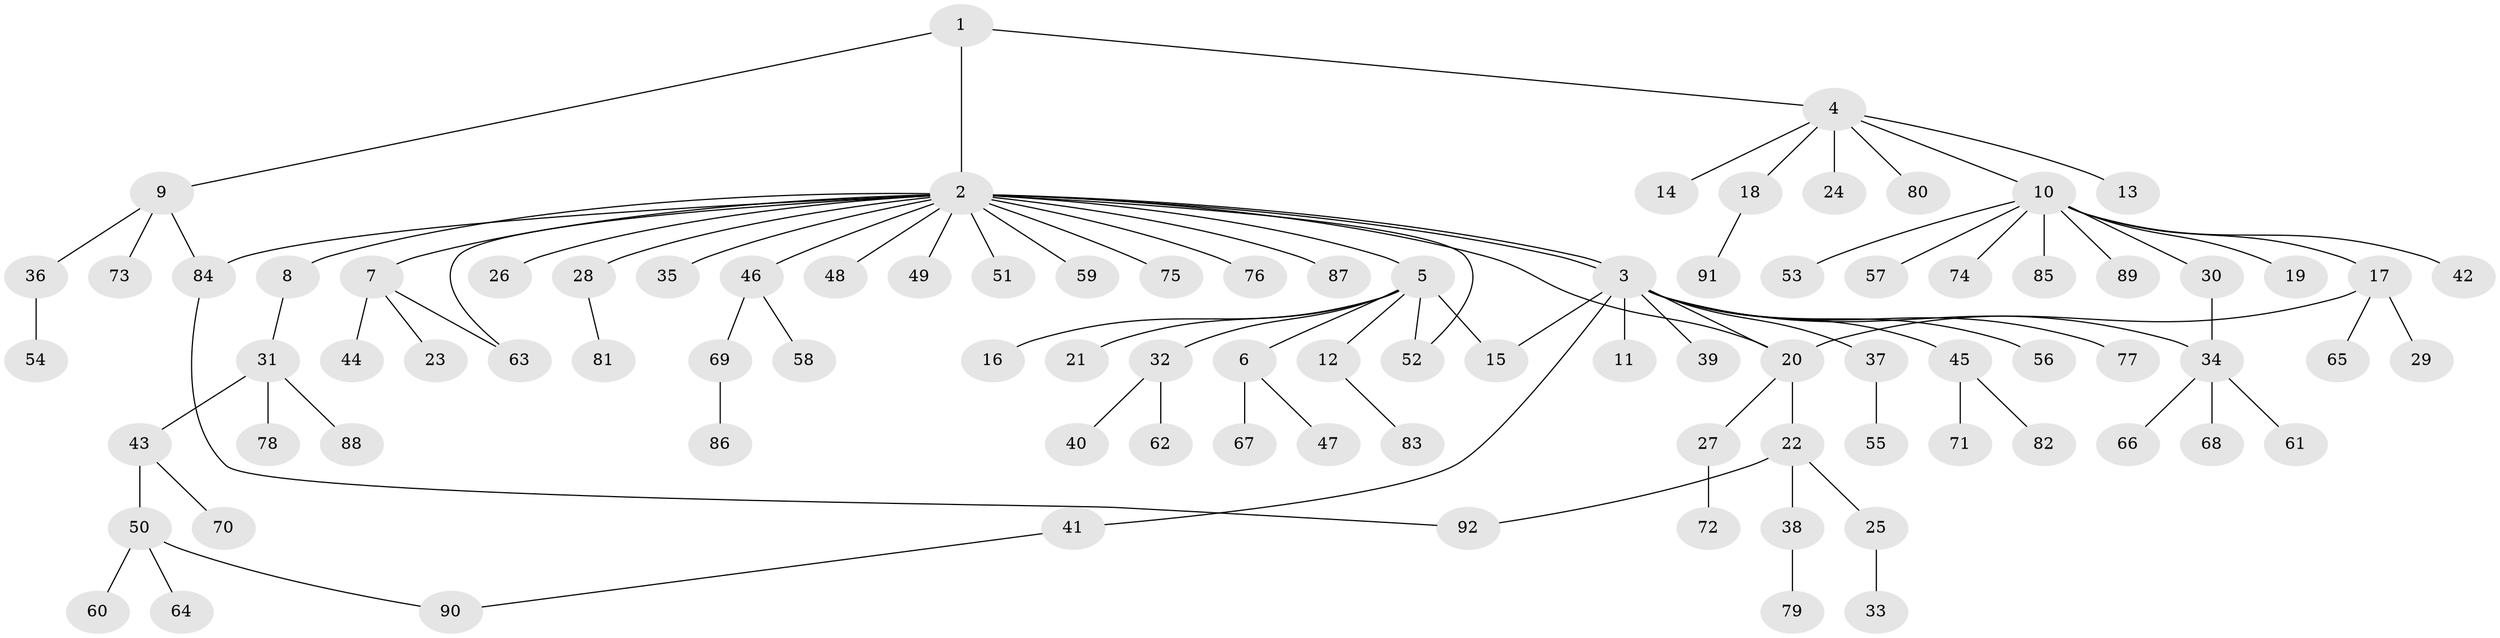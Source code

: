 // coarse degree distribution, {3: 0.056338028169014086, 20: 0.014084507042253521, 12: 0.014084507042253521, 7: 0.028169014084507043, 9: 0.028169014084507043, 2: 0.14084507042253522, 4: 0.04225352112676056, 1: 0.6619718309859155, 5: 0.014084507042253521}
// Generated by graph-tools (version 1.1) at 2025/41/03/06/25 10:41:47]
// undirected, 92 vertices, 101 edges
graph export_dot {
graph [start="1"]
  node [color=gray90,style=filled];
  1;
  2;
  3;
  4;
  5;
  6;
  7;
  8;
  9;
  10;
  11;
  12;
  13;
  14;
  15;
  16;
  17;
  18;
  19;
  20;
  21;
  22;
  23;
  24;
  25;
  26;
  27;
  28;
  29;
  30;
  31;
  32;
  33;
  34;
  35;
  36;
  37;
  38;
  39;
  40;
  41;
  42;
  43;
  44;
  45;
  46;
  47;
  48;
  49;
  50;
  51;
  52;
  53;
  54;
  55;
  56;
  57;
  58;
  59;
  60;
  61;
  62;
  63;
  64;
  65;
  66;
  67;
  68;
  69;
  70;
  71;
  72;
  73;
  74;
  75;
  76;
  77;
  78;
  79;
  80;
  81;
  82;
  83;
  84;
  85;
  86;
  87;
  88;
  89;
  90;
  91;
  92;
  1 -- 2;
  1 -- 4;
  1 -- 9;
  2 -- 3;
  2 -- 3;
  2 -- 5;
  2 -- 7;
  2 -- 8;
  2 -- 20;
  2 -- 26;
  2 -- 28;
  2 -- 35;
  2 -- 46;
  2 -- 48;
  2 -- 49;
  2 -- 51;
  2 -- 52;
  2 -- 59;
  2 -- 63;
  2 -- 75;
  2 -- 76;
  2 -- 84;
  2 -- 87;
  3 -- 11;
  3 -- 15;
  3 -- 20;
  3 -- 34;
  3 -- 37;
  3 -- 39;
  3 -- 41;
  3 -- 45;
  3 -- 56;
  3 -- 77;
  4 -- 10;
  4 -- 13;
  4 -- 14;
  4 -- 18;
  4 -- 24;
  4 -- 80;
  5 -- 6;
  5 -- 12;
  5 -- 15;
  5 -- 16;
  5 -- 21;
  5 -- 32;
  5 -- 52;
  6 -- 47;
  6 -- 67;
  7 -- 23;
  7 -- 44;
  7 -- 63;
  8 -- 31;
  9 -- 36;
  9 -- 73;
  9 -- 84;
  10 -- 17;
  10 -- 19;
  10 -- 30;
  10 -- 42;
  10 -- 53;
  10 -- 57;
  10 -- 74;
  10 -- 85;
  10 -- 89;
  12 -- 83;
  17 -- 20;
  17 -- 29;
  17 -- 65;
  18 -- 91;
  20 -- 22;
  20 -- 27;
  22 -- 25;
  22 -- 38;
  22 -- 92;
  25 -- 33;
  27 -- 72;
  28 -- 81;
  30 -- 34;
  31 -- 43;
  31 -- 78;
  31 -- 88;
  32 -- 40;
  32 -- 62;
  34 -- 61;
  34 -- 66;
  34 -- 68;
  36 -- 54;
  37 -- 55;
  38 -- 79;
  41 -- 90;
  43 -- 50;
  43 -- 70;
  45 -- 71;
  45 -- 82;
  46 -- 58;
  46 -- 69;
  50 -- 60;
  50 -- 64;
  50 -- 90;
  69 -- 86;
  84 -- 92;
}
